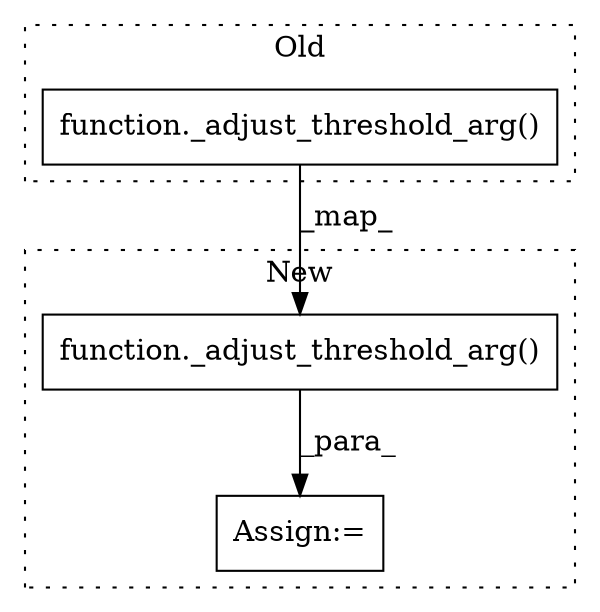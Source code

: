 digraph G {
subgraph cluster0 {
1 [label="function._adjust_threshold_arg()" a="75" s="13220,13252" l="22,1" shape="box"];
label = "Old";
style="dotted";
}
subgraph cluster1 {
2 [label="function._adjust_threshold_arg()" a="75" s="13034,13066" l="22,1" shape="box"];
3 [label="Assign:=" a="68" s="13031" l="3" shape="box"];
label = "New";
style="dotted";
}
1 -> 2 [label="_map_"];
2 -> 3 [label="_para_"];
}